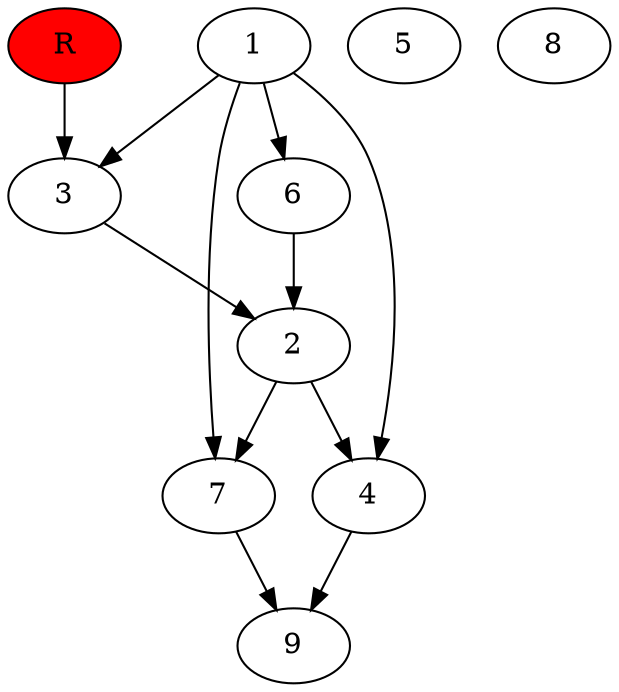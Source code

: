 digraph prb21772 {
	1
	2
	3
	4
	5
	6
	7
	8
	R [fillcolor="#ff0000" style=filled]
	1 -> 3
	1 -> 4
	1 -> 6
	1 -> 7
	2 -> 4
	2 -> 7
	3 -> 2
	4 -> 9
	6 -> 2
	7 -> 9
	R -> 3
}
